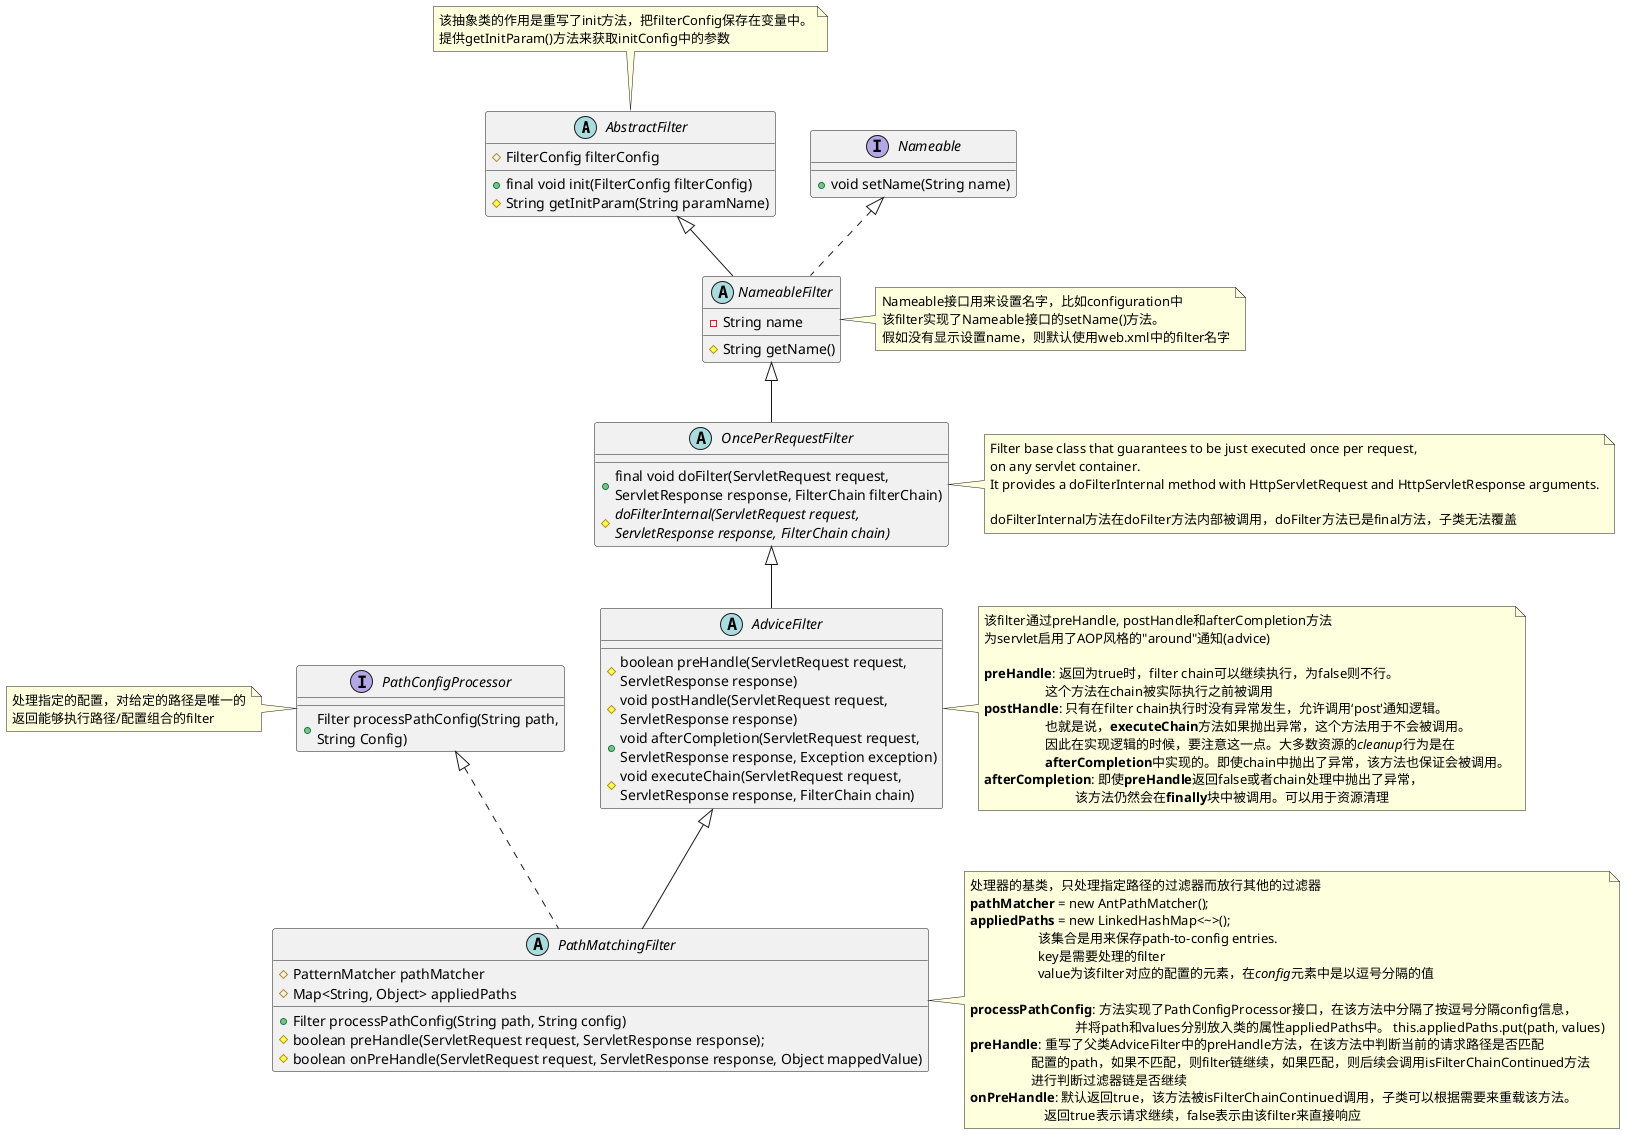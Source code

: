 @startuml
abstract class AbstractFilter {
#FilterConfig filterConfig
+final void init(FilterConfig filterConfig)
#String getInitParam(String paramName)
}

interface Nameable {
+ void setName(String name)
}

abstract class NameableFilter {
-String name
#String getName()
}

abstract class OncePerRequestFilter {
+ final void doFilter(ServletRequest request, \nServletResponse response, FilterChain filterChain)
#{abstract} doFilterInternal(ServletRequest request, \nServletResponse response, FilterChain chain)
}

abstract class AdviceFilter {
# boolean preHandle(ServletRequest request, \nServletResponse response)
# void postHandle(ServletRequest request, \nServletResponse response)
+ void afterCompletion(ServletRequest request, \nServletResponse response, Exception exception)
# void executeChain(ServletRequest request, \nServletResponse response, FilterChain chain)
}

interface PathConfigProcessor {
+ Filter processPathConfig(String path,\nString Config)
}

abstract class PathMatchingFilter {
# PatternMatcher pathMatcher
# Map<String, Object> appliedPaths
+ Filter processPathConfig(String path, String config)
# boolean preHandle(ServletRequest request, ServletResponse response);
# boolean onPreHandle(ServletRequest request, ServletResponse response, Object mappedValue)
}
AbstractFilter <|-- NameableFilter
Nameable <|.. NameableFilter
NameableFilter <|-- OncePerRequestFilter
OncePerRequestFilter <|-- AdviceFilter
PathConfigProcessor <|.. PathMatchingFilter
AdviceFilter <|-- PathMatchingFilter
note top of AbstractFilter : 该抽象类的作用是重写了init方法，把filterConfig保存在变量中。\n提供getInitParam()方法来获取initConfig中的参数

note right of NameableFilter : Nameable接口用来设置名字，比如configuration中\n该filter实现了Nameable接口的setName()方法。\n假如没有显示设置name，则默认使用web.xml中的filter名字

note right of OncePerRequestFilter
Filter base class that guarantees to be just executed once per request,
on any servlet container.
It provides a doFilterInternal method with HttpServletRequest and HttpServletResponse arguments.

doFilterInternal方法在doFilter方法内部被调用，doFilter方法已是final方法，子类无法覆盖
end note

note right of AdviceFilter
该filter通过preHandle, postHandle和afterCompletion方法
为servlet启用了AOP风格的"around"通知(advice)

<b>preHandle</b>: 返回为true时，filter chain可以继续执行，为false则不行。
                  这个方法在chain被实际执行之前被调用
<b>postHandle</b>: 只有在filter chain执行时没有异常发生，允许调用‘post'通知逻辑。
                  也就是说，<b>executeChain</b>方法如果抛出异常，这个方法用于不会被调用。
                  因此在实现逻辑的时候，要注意这一点。大多数资源的<i>cleanup</i>行为是在
                  <b>afterCompletion</b>中实现的。即使chain中抛出了异常，该方法也保证会被调用。
<b>afterCompletion</b>: 即使<b>preHandle</b>返回false或者chain处理中抛出了异常，
                           该方法仍然会在<b>finally</b>块中被调用。可以用于资源清理
end note

note left of PathConfigProcessor
处理指定的配置，对给定的路径是唯一的
返回能够执行路径/配置组合的filter
end note

note right of PathMatchingFilter
处理器的基类，只处理指定路径的过滤器而放行其他的过滤器
<b>pathMatcher</b> = new AntPathMatcher();
<b>appliedPaths</b> = new LinkedHashMap<~>();
                    该集合是用来保存path-to-config entries.
                    key是需要处理的filter
                    value为该filter对应的配置的元素，在<i>config</i>元素中是以逗号分隔的值

<b>processPathConfig</b>: 方法实现了PathConfigProcessor接口，在该方法中分隔了按逗号分隔config信息，
                               并将path和values分别放入类的属性appliedPaths中。 this.appliedPaths.put(path, values)
<b>preHandle</b>: 重写了父类AdviceFilter中的preHandle方法，在该方法中判断当前的请求路径是否匹配
                  配置的path，如果不匹配，则filter链继续，如果匹配，则后续会调用isFilterChainContinued方法
                  进行判断过滤器链是否继续
<b>onPreHandle</b>: 默认返回true，该方法被isFilterChainContinued调用，子类可以根据需要来重载该方法。
                      返回true表示请求继续，false表示由该filter来直接响应
end note
@enduml